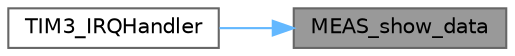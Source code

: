 digraph "MEAS_show_data"
{
 // LATEX_PDF_SIZE
  bgcolor="transparent";
  edge [fontname=Helvetica,fontsize=10,labelfontname=Helvetica,labelfontsize=10];
  node [fontname=Helvetica,fontsize=10,shape=box,height=0.2,width=0.4];
  rankdir="RL";
  Node1 [id="Node000001",label="MEAS_show_data",height=0.2,width=0.4,color="gray40", fillcolor="grey60", style="filled", fontcolor="black",tooltip="Draw buffer data as curves."];
  Node1 -> Node2 [id="edge1_Node000001_Node000002",dir="back",color="steelblue1",style="solid",tooltip=" "];
  Node2 [id="Node000002",label="TIM3_IRQHandler",height=0.2,width=0.4,color="grey40", fillcolor="white", style="filled",URL="$measuring_8c.html#ac8e51d2183b5230cbd5481f8867adce9",tooltip="Interrupt handler for TIM3."];
}
